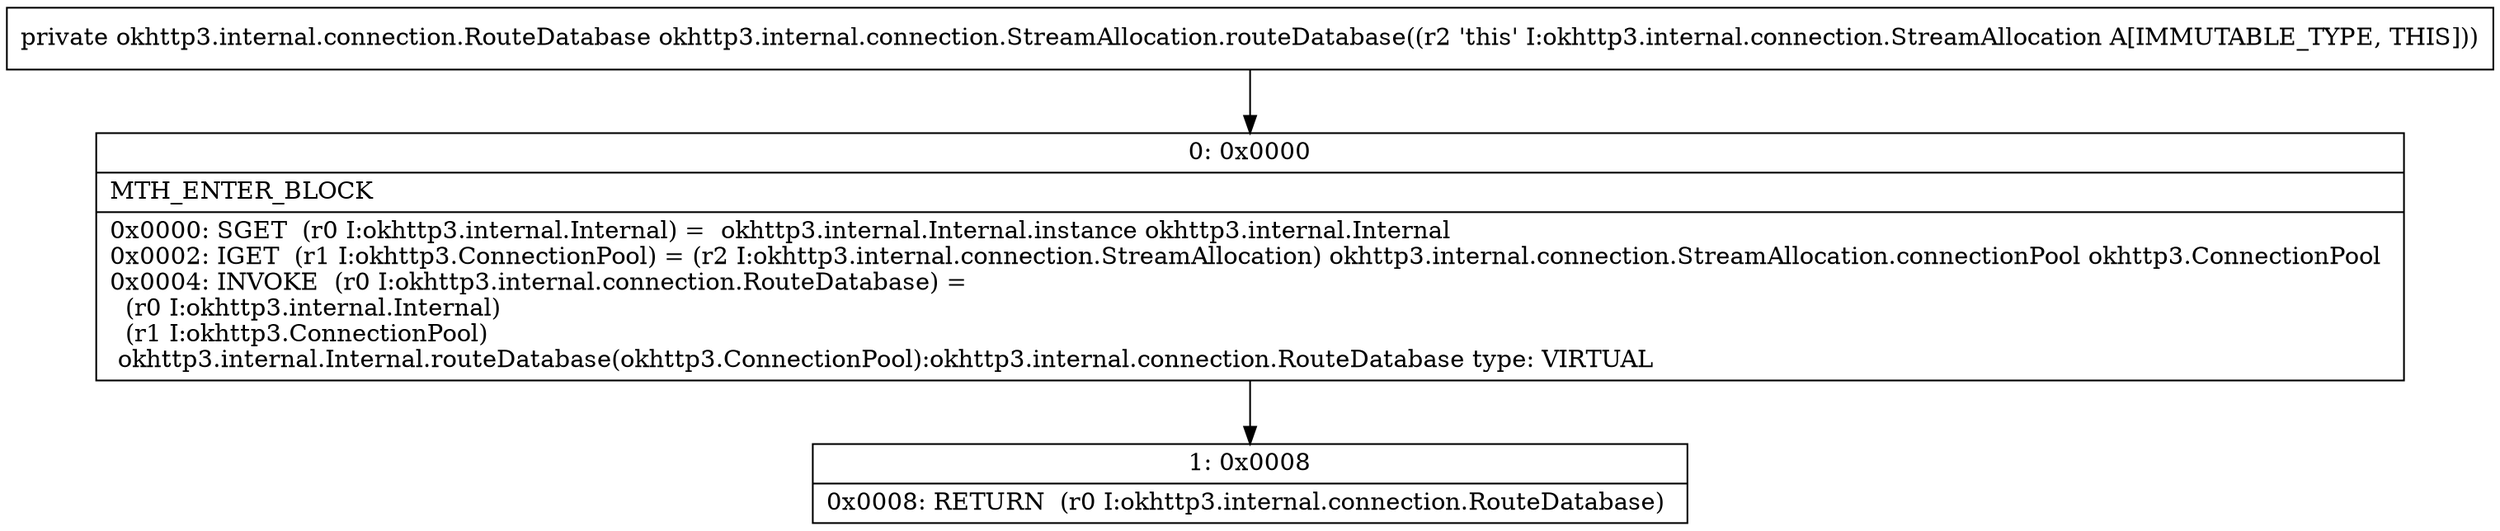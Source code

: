 digraph "CFG forokhttp3.internal.connection.StreamAllocation.routeDatabase()Lokhttp3\/internal\/connection\/RouteDatabase;" {
Node_0 [shape=record,label="{0\:\ 0x0000|MTH_ENTER_BLOCK\l|0x0000: SGET  (r0 I:okhttp3.internal.Internal) =  okhttp3.internal.Internal.instance okhttp3.internal.Internal \l0x0002: IGET  (r1 I:okhttp3.ConnectionPool) = (r2 I:okhttp3.internal.connection.StreamAllocation) okhttp3.internal.connection.StreamAllocation.connectionPool okhttp3.ConnectionPool \l0x0004: INVOKE  (r0 I:okhttp3.internal.connection.RouteDatabase) = \l  (r0 I:okhttp3.internal.Internal)\l  (r1 I:okhttp3.ConnectionPool)\l okhttp3.internal.Internal.routeDatabase(okhttp3.ConnectionPool):okhttp3.internal.connection.RouteDatabase type: VIRTUAL \l}"];
Node_1 [shape=record,label="{1\:\ 0x0008|0x0008: RETURN  (r0 I:okhttp3.internal.connection.RouteDatabase) \l}"];
MethodNode[shape=record,label="{private okhttp3.internal.connection.RouteDatabase okhttp3.internal.connection.StreamAllocation.routeDatabase((r2 'this' I:okhttp3.internal.connection.StreamAllocation A[IMMUTABLE_TYPE, THIS])) }"];
MethodNode -> Node_0;
Node_0 -> Node_1;
}

